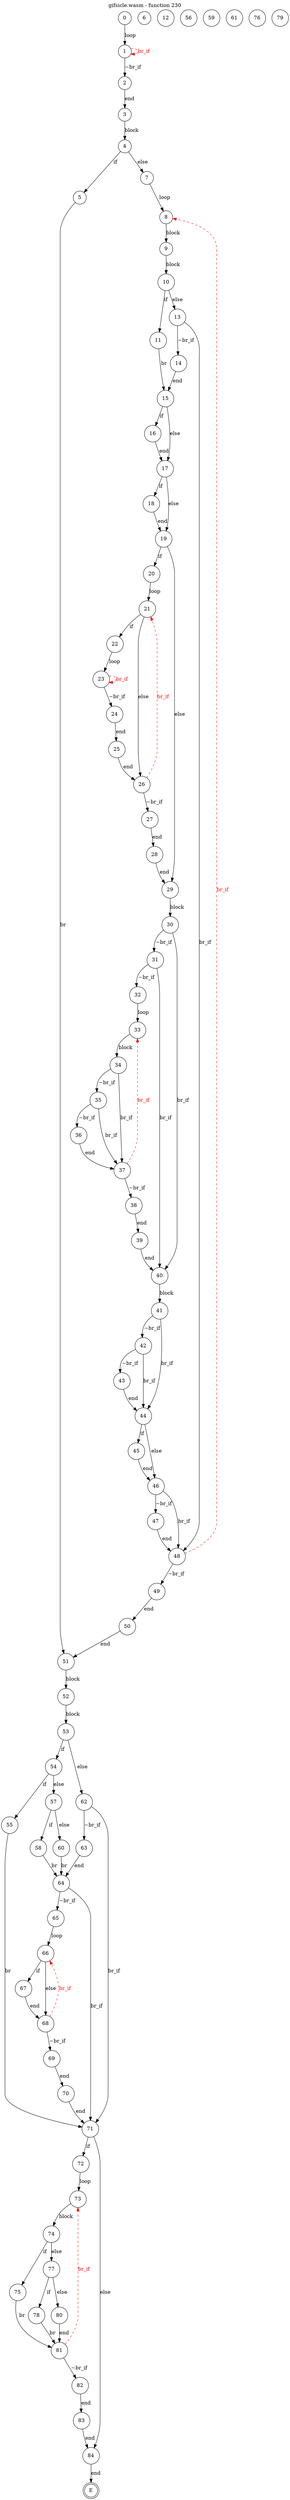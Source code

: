 digraph finite_state_machine {
    label = "gifsicle.wasm - function 230"
    labelloc =  t
    labelfontsize = 16
    labelfontcolor = black
    labelfontname = "Helvetica"
    node [shape = doublecircle]; E ;
node [shape=circle, fontcolor=black, style="", label="0"]0
node [shape=circle, fontcolor=black, style="", label="1"]1
node [shape=circle, fontcolor=black, style="", label="2"]2
node [shape=circle, fontcolor=black, style="", label="3"]3
node [shape=circle, fontcolor=black, style="", label="4"]4
node [shape=circle, fontcolor=black, style="", label="5"]5
node [shape=circle, fontcolor=black, style="", label="6"]6
node [shape=circle, fontcolor=black, style="", label="7"]7
node [shape=circle, fontcolor=black, style="", label="8"]8
node [shape=circle, fontcolor=black, style="", label="9"]9
node [shape=circle, fontcolor=black, style="", label="10"]10
node [shape=circle, fontcolor=black, style="", label="11"]11
node [shape=circle, fontcolor=black, style="", label="12"]12
node [shape=circle, fontcolor=black, style="", label="13"]13
node [shape=circle, fontcolor=black, style="", label="14"]14
node [shape=circle, fontcolor=black, style="", label="15"]15
node [shape=circle, fontcolor=black, style="", label="16"]16
node [shape=circle, fontcolor=black, style="", label="17"]17
node [shape=circle, fontcolor=black, style="", label="18"]18
node [shape=circle, fontcolor=black, style="", label="19"]19
node [shape=circle, fontcolor=black, style="", label="20"]20
node [shape=circle, fontcolor=black, style="", label="21"]21
node [shape=circle, fontcolor=black, style="", label="22"]22
node [shape=circle, fontcolor=black, style="", label="23"]23
node [shape=circle, fontcolor=black, style="", label="24"]24
node [shape=circle, fontcolor=black, style="", label="25"]25
node [shape=circle, fontcolor=black, style="", label="26"]26
node [shape=circle, fontcolor=black, style="", label="27"]27
node [shape=circle, fontcolor=black, style="", label="28"]28
node [shape=circle, fontcolor=black, style="", label="29"]29
node [shape=circle, fontcolor=black, style="", label="30"]30
node [shape=circle, fontcolor=black, style="", label="31"]31
node [shape=circle, fontcolor=black, style="", label="32"]32
node [shape=circle, fontcolor=black, style="", label="33"]33
node [shape=circle, fontcolor=black, style="", label="34"]34
node [shape=circle, fontcolor=black, style="", label="35"]35
node [shape=circle, fontcolor=black, style="", label="36"]36
node [shape=circle, fontcolor=black, style="", label="37"]37
node [shape=circle, fontcolor=black, style="", label="38"]38
node [shape=circle, fontcolor=black, style="", label="39"]39
node [shape=circle, fontcolor=black, style="", label="40"]40
node [shape=circle, fontcolor=black, style="", label="41"]41
node [shape=circle, fontcolor=black, style="", label="42"]42
node [shape=circle, fontcolor=black, style="", label="43"]43
node [shape=circle, fontcolor=black, style="", label="44"]44
node [shape=circle, fontcolor=black, style="", label="45"]45
node [shape=circle, fontcolor=black, style="", label="46"]46
node [shape=circle, fontcolor=black, style="", label="47"]47
node [shape=circle, fontcolor=black, style="", label="48"]48
node [shape=circle, fontcolor=black, style="", label="49"]49
node [shape=circle, fontcolor=black, style="", label="50"]50
node [shape=circle, fontcolor=black, style="", label="51"]51
node [shape=circle, fontcolor=black, style="", label="52"]52
node [shape=circle, fontcolor=black, style="", label="53"]53
node [shape=circle, fontcolor=black, style="", label="54"]54
node [shape=circle, fontcolor=black, style="", label="55"]55
node [shape=circle, fontcolor=black, style="", label="56"]56
node [shape=circle, fontcolor=black, style="", label="57"]57
node [shape=circle, fontcolor=black, style="", label="58"]58
node [shape=circle, fontcolor=black, style="", label="59"]59
node [shape=circle, fontcolor=black, style="", label="60"]60
node [shape=circle, fontcolor=black, style="", label="61"]61
node [shape=circle, fontcolor=black, style="", label="62"]62
node [shape=circle, fontcolor=black, style="", label="63"]63
node [shape=circle, fontcolor=black, style="", label="64"]64
node [shape=circle, fontcolor=black, style="", label="65"]65
node [shape=circle, fontcolor=black, style="", label="66"]66
node [shape=circle, fontcolor=black, style="", label="67"]67
node [shape=circle, fontcolor=black, style="", label="68"]68
node [shape=circle, fontcolor=black, style="", label="69"]69
node [shape=circle, fontcolor=black, style="", label="70"]70
node [shape=circle, fontcolor=black, style="", label="71"]71
node [shape=circle, fontcolor=black, style="", label="72"]72
node [shape=circle, fontcolor=black, style="", label="73"]73
node [shape=circle, fontcolor=black, style="", label="74"]74
node [shape=circle, fontcolor=black, style="", label="75"]75
node [shape=circle, fontcolor=black, style="", label="76"]76
node [shape=circle, fontcolor=black, style="", label="77"]77
node [shape=circle, fontcolor=black, style="", label="78"]78
node [shape=circle, fontcolor=black, style="", label="79"]79
node [shape=circle, fontcolor=black, style="", label="80"]80
node [shape=circle, fontcolor=black, style="", label="81"]81
node [shape=circle, fontcolor=black, style="", label="82"]82
node [shape=circle, fontcolor=black, style="", label="83"]83
node [shape=circle, fontcolor=black, style="", label="84"]84
node [shape=circle, fontcolor=black, style="", label="E"]E
    0 -> 1[label="loop"];
    1 -> 2[label="~br_if"];
    1 -> 1[style="dashed" color="red" fontcolor="red" label="br_if"];
    2 -> 3[label="end"];
    3 -> 4[label="block"];
    4 -> 5[label="if"];
    4 -> 7[label="else"];
    5 -> 51[label="br"];
    7 -> 8[label="loop"];
    8 -> 9[label="block"];
    9 -> 10[label="block"];
    10 -> 11[label="if"];
    10 -> 13[label="else"];
    11 -> 15[label="br"];
    13 -> 14[label="~br_if"];
    13 -> 48[label="br_if"];
    14 -> 15[label="end"];
    15 -> 16[label="if"];
    15 -> 17[label="else"];
    16 -> 17[label="end"];
    17 -> 18[label="if"];
    17 -> 19[label="else"];
    18 -> 19[label="end"];
    19 -> 20[label="if"];
    19 -> 29[label="else"];
    20 -> 21[label="loop"];
    21 -> 22[label="if"];
    21 -> 26[label="else"];
    22 -> 23[label="loop"];
    23 -> 24[label="~br_if"];
    23 -> 23[style="dashed" color="red" fontcolor="red" label="br_if"];
    24 -> 25[label="end"];
    25 -> 26[label="end"];
    26 -> 27[label="~br_if"];
    26 -> 21[style="dashed" color="red" fontcolor="red" label="br_if"];
    27 -> 28[label="end"];
    28 -> 29[label="end"];
    29 -> 30[label="block"];
    30 -> 31[label="~br_if"];
    30 -> 40[label="br_if"];
    31 -> 32[label="~br_if"];
    31 -> 40[label="br_if"];
    32 -> 33[label="loop"];
    33 -> 34[label="block"];
    34 -> 35[label="~br_if"];
    34 -> 37[label="br_if"];
    35 -> 36[label="~br_if"];
    35 -> 37[label="br_if"];
    36 -> 37[label="end"];
    37 -> 38[label="~br_if"];
    37 -> 33[style="dashed" color="red" fontcolor="red" label="br_if"];
    38 -> 39[label="end"];
    39 -> 40[label="end"];
    40 -> 41[label="block"];
    41 -> 42[label="~br_if"];
    41 -> 44[label="br_if"];
    42 -> 43[label="~br_if"];
    42 -> 44[label="br_if"];
    43 -> 44[label="end"];
    44 -> 45[label="if"];
    44 -> 46[label="else"];
    45 -> 46[label="end"];
    46 -> 47[label="~br_if"];
    46 -> 48[label="br_if"];
    47 -> 48[label="end"];
    48 -> 49[label="~br_if"];
    48 -> 8[style="dashed" color="red" fontcolor="red" label="br_if"];
    49 -> 50[label="end"];
    50 -> 51[label="end"];
    51 -> 52[label="block"];
    52 -> 53[label="block"];
    53 -> 54[label="if"];
    53 -> 62[label="else"];
    54 -> 55[label="if"];
    54 -> 57[label="else"];
    55 -> 71[label="br"];
    57 -> 58[label="if"];
    57 -> 60[label="else"];
    58 -> 64[label="br"];
    60 -> 64[label="br"];
    62 -> 63[label="~br_if"];
    62 -> 71[label="br_if"];
    63 -> 64[label="end"];
    64 -> 65[label="~br_if"];
    64 -> 71[label="br_if"];
    65 -> 66[label="loop"];
    66 -> 67[label="if"];
    66 -> 68[label="else"];
    67 -> 68[label="end"];
    68 -> 69[label="~br_if"];
    68 -> 66[style="dashed" color="red" fontcolor="red" label="br_if"];
    69 -> 70[label="end"];
    70 -> 71[label="end"];
    71 -> 72[label="if"];
    71 -> 84[label="else"];
    72 -> 73[label="loop"];
    73 -> 74[label="block"];
    74 -> 75[label="if"];
    74 -> 77[label="else"];
    75 -> 81[label="br"];
    77 -> 78[label="if"];
    77 -> 80[label="else"];
    78 -> 81[label="br"];
    80 -> 81[label="end"];
    81 -> 82[label="~br_if"];
    81 -> 73[style="dashed" color="red" fontcolor="red" label="br_if"];
    82 -> 83[label="end"];
    83 -> 84[label="end"];
    84 -> E[label="end"];
}
